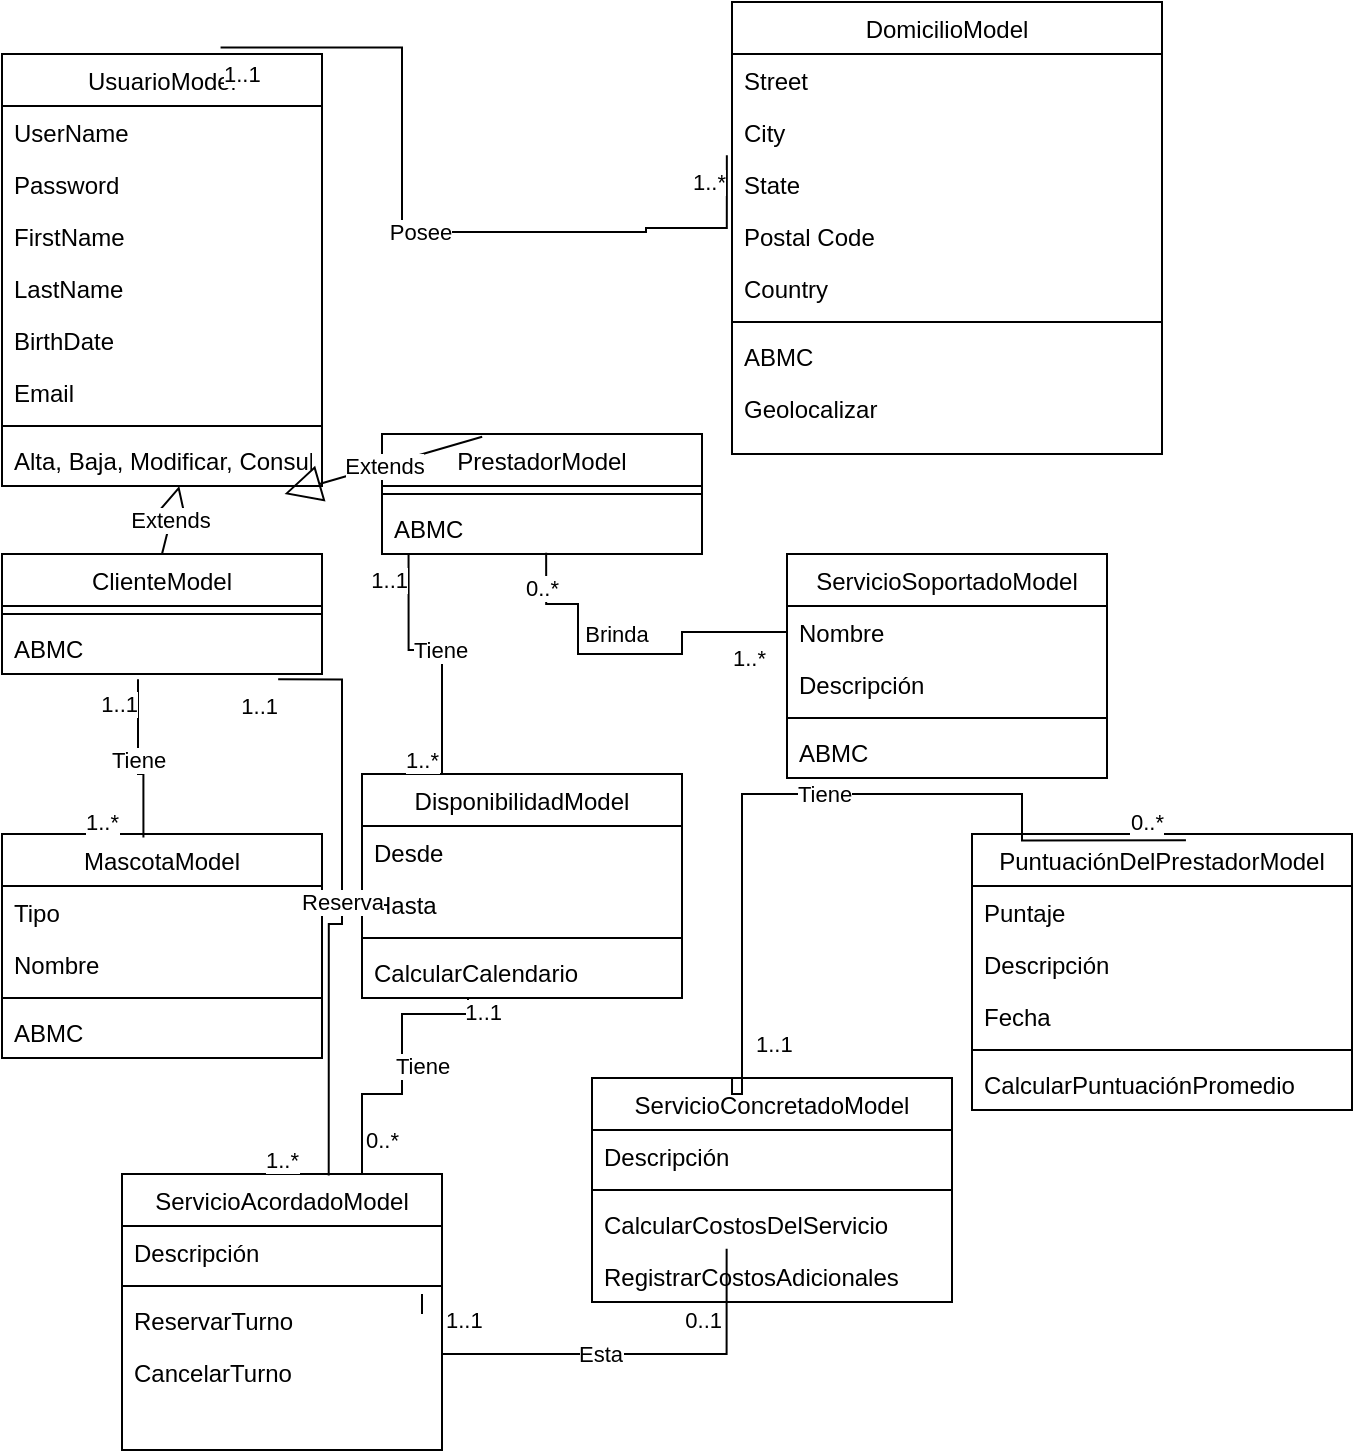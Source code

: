 <mxfile version="20.4.1" type="device"><diagram id="C5RBs43oDa-KdzZeNtuy" name="Page-1"><mxGraphModel dx="782" dy="428" grid="1" gridSize="10" guides="1" tooltips="1" connect="1" arrows="1" fold="1" page="1" pageScale="1" pageWidth="827" pageHeight="1169" math="0" shadow="0"><root><mxCell id="WIyWlLk6GJQsqaUBKTNV-0"/><mxCell id="WIyWlLk6GJQsqaUBKTNV-1" parent="WIyWlLk6GJQsqaUBKTNV-0"/><mxCell id="zkfFHV4jXpPFQw0GAbJ--0" value="UsuarioModel" style="swimlane;fontStyle=0;align=center;verticalAlign=top;childLayout=stackLayout;horizontal=1;startSize=26;horizontalStack=0;resizeParent=1;resizeLast=0;collapsible=1;marginBottom=0;rounded=0;shadow=0;strokeWidth=1;" parent="WIyWlLk6GJQsqaUBKTNV-1" vertex="1"><mxGeometry x="10" y="30" width="160" height="216" as="geometry"><mxRectangle x="230" y="140" width="160" height="26" as="alternateBounds"/></mxGeometry></mxCell><mxCell id="zkfFHV4jXpPFQw0GAbJ--1" value="UserName" style="text;align=left;verticalAlign=top;spacingLeft=4;spacingRight=4;overflow=hidden;rotatable=0;points=[[0,0.5],[1,0.5]];portConstraint=eastwest;" parent="zkfFHV4jXpPFQw0GAbJ--0" vertex="1"><mxGeometry y="26" width="160" height="26" as="geometry"/></mxCell><mxCell id="zkfFHV4jXpPFQw0GAbJ--2" value="Password" style="text;align=left;verticalAlign=top;spacingLeft=4;spacingRight=4;overflow=hidden;rotatable=0;points=[[0,0.5],[1,0.5]];portConstraint=eastwest;rounded=0;shadow=0;html=0;" parent="zkfFHV4jXpPFQw0GAbJ--0" vertex="1"><mxGeometry y="52" width="160" height="26" as="geometry"/></mxCell><mxCell id="zkfFHV4jXpPFQw0GAbJ--3" value="FirstName" style="text;align=left;verticalAlign=top;spacingLeft=4;spacingRight=4;overflow=hidden;rotatable=0;points=[[0,0.5],[1,0.5]];portConstraint=eastwest;rounded=0;shadow=0;html=0;" parent="zkfFHV4jXpPFQw0GAbJ--0" vertex="1"><mxGeometry y="78" width="160" height="26" as="geometry"/></mxCell><mxCell id="WmyfYpOUE0SaWTc6hGe5-121" value="LastName" style="text;align=left;verticalAlign=top;spacingLeft=4;spacingRight=4;overflow=hidden;rotatable=0;points=[[0,0.5],[1,0.5]];portConstraint=eastwest;rounded=0;shadow=0;html=0;" vertex="1" parent="zkfFHV4jXpPFQw0GAbJ--0"><mxGeometry y="104" width="160" height="26" as="geometry"/></mxCell><mxCell id="WmyfYpOUE0SaWTc6hGe5-120" value="BirthDate" style="text;align=left;verticalAlign=top;spacingLeft=4;spacingRight=4;overflow=hidden;rotatable=0;points=[[0,0.5],[1,0.5]];portConstraint=eastwest;rounded=0;shadow=0;html=0;" vertex="1" parent="zkfFHV4jXpPFQw0GAbJ--0"><mxGeometry y="130" width="160" height="26" as="geometry"/></mxCell><mxCell id="WmyfYpOUE0SaWTc6hGe5-122" value="Email " style="text;align=left;verticalAlign=top;spacingLeft=4;spacingRight=4;overflow=hidden;rotatable=0;points=[[0,0.5],[1,0.5]];portConstraint=eastwest;rounded=0;shadow=0;html=0;" vertex="1" parent="zkfFHV4jXpPFQw0GAbJ--0"><mxGeometry y="156" width="160" height="26" as="geometry"/></mxCell><mxCell id="zkfFHV4jXpPFQw0GAbJ--4" value="" style="line;html=1;strokeWidth=1;align=left;verticalAlign=middle;spacingTop=-1;spacingLeft=3;spacingRight=3;rotatable=0;labelPosition=right;points=[];portConstraint=eastwest;" parent="zkfFHV4jXpPFQw0GAbJ--0" vertex="1"><mxGeometry y="182" width="160" height="8" as="geometry"/></mxCell><mxCell id="zkfFHV4jXpPFQw0GAbJ--5" value="Alta, Baja, Modificar, Consultar" style="text;align=left;verticalAlign=top;spacingLeft=4;spacingRight=4;overflow=hidden;rotatable=0;points=[[0,0.5],[1,0.5]];portConstraint=eastwest;" parent="zkfFHV4jXpPFQw0GAbJ--0" vertex="1"><mxGeometry y="190" width="160" height="26" as="geometry"/></mxCell><mxCell id="zkfFHV4jXpPFQw0GAbJ--17" value="DomicilioModel" style="swimlane;fontStyle=0;align=center;verticalAlign=top;childLayout=stackLayout;horizontal=1;startSize=26;horizontalStack=0;resizeParent=1;resizeLast=0;collapsible=1;marginBottom=0;rounded=0;shadow=0;strokeWidth=1;" parent="WIyWlLk6GJQsqaUBKTNV-1" vertex="1"><mxGeometry x="375" y="4" width="215" height="226" as="geometry"><mxRectangle x="550" y="140" width="160" height="26" as="alternateBounds"/></mxGeometry></mxCell><mxCell id="zkfFHV4jXpPFQw0GAbJ--18" value="Street" style="text;align=left;verticalAlign=top;spacingLeft=4;spacingRight=4;overflow=hidden;rotatable=0;points=[[0,0.5],[1,0.5]];portConstraint=eastwest;" parent="zkfFHV4jXpPFQw0GAbJ--17" vertex="1"><mxGeometry y="26" width="215" height="26" as="geometry"/></mxCell><mxCell id="zkfFHV4jXpPFQw0GAbJ--19" value="City" style="text;align=left;verticalAlign=top;spacingLeft=4;spacingRight=4;overflow=hidden;rotatable=0;points=[[0,0.5],[1,0.5]];portConstraint=eastwest;rounded=0;shadow=0;html=0;" parent="zkfFHV4jXpPFQw0GAbJ--17" vertex="1"><mxGeometry y="52" width="215" height="26" as="geometry"/></mxCell><mxCell id="zkfFHV4jXpPFQw0GAbJ--20" value="State" style="text;align=left;verticalAlign=top;spacingLeft=4;spacingRight=4;overflow=hidden;rotatable=0;points=[[0,0.5],[1,0.5]];portConstraint=eastwest;rounded=0;shadow=0;html=0;" parent="zkfFHV4jXpPFQw0GAbJ--17" vertex="1"><mxGeometry y="78" width="215" height="26" as="geometry"/></mxCell><mxCell id="zkfFHV4jXpPFQw0GAbJ--21" value="Postal Code" style="text;align=left;verticalAlign=top;spacingLeft=4;spacingRight=4;overflow=hidden;rotatable=0;points=[[0,0.5],[1,0.5]];portConstraint=eastwest;rounded=0;shadow=0;html=0;" parent="zkfFHV4jXpPFQw0GAbJ--17" vertex="1"><mxGeometry y="104" width="215" height="26" as="geometry"/></mxCell><mxCell id="zkfFHV4jXpPFQw0GAbJ--22" value="Country" style="text;align=left;verticalAlign=top;spacingLeft=4;spacingRight=4;overflow=hidden;rotatable=0;points=[[0,0.5],[1,0.5]];portConstraint=eastwest;rounded=0;shadow=0;html=0;" parent="zkfFHV4jXpPFQw0GAbJ--17" vertex="1"><mxGeometry y="130" width="215" height="26" as="geometry"/></mxCell><mxCell id="zkfFHV4jXpPFQw0GAbJ--23" value="" style="line;html=1;strokeWidth=1;align=left;verticalAlign=middle;spacingTop=-1;spacingLeft=3;spacingRight=3;rotatable=0;labelPosition=right;points=[];portConstraint=eastwest;" parent="zkfFHV4jXpPFQw0GAbJ--17" vertex="1"><mxGeometry y="156" width="215" height="8" as="geometry"/></mxCell><mxCell id="zkfFHV4jXpPFQw0GAbJ--24" value="ABMC" style="text;align=left;verticalAlign=top;spacingLeft=4;spacingRight=4;overflow=hidden;rotatable=0;points=[[0,0.5],[1,0.5]];portConstraint=eastwest;" parent="zkfFHV4jXpPFQw0GAbJ--17" vertex="1"><mxGeometry y="164" width="215" height="26" as="geometry"/></mxCell><mxCell id="WmyfYpOUE0SaWTc6hGe5-126" value="Geolocalizar" style="text;align=left;verticalAlign=top;spacingLeft=4;spacingRight=4;overflow=hidden;rotatable=0;points=[[0,0.5],[1,0.5]];portConstraint=eastwest;" vertex="1" parent="zkfFHV4jXpPFQw0GAbJ--17"><mxGeometry y="190" width="215" height="26" as="geometry"/></mxCell><mxCell id="WmyfYpOUE0SaWTc6hGe5-4" value="ServicioAcordadoModel" style="swimlane;fontStyle=0;align=center;verticalAlign=top;childLayout=stackLayout;horizontal=1;startSize=26;horizontalStack=0;resizeParent=1;resizeLast=0;collapsible=1;marginBottom=0;rounded=0;shadow=0;strokeWidth=1;" vertex="1" parent="WIyWlLk6GJQsqaUBKTNV-1"><mxGeometry x="70" y="590" width="160" height="138" as="geometry"><mxRectangle x="130" y="380" width="160" height="26" as="alternateBounds"/></mxGeometry></mxCell><mxCell id="WmyfYpOUE0SaWTc6hGe5-6" value="Descripción" style="text;align=left;verticalAlign=top;spacingLeft=4;spacingRight=4;overflow=hidden;rotatable=0;points=[[0,0.5],[1,0.5]];portConstraint=eastwest;rounded=0;shadow=0;html=0;" vertex="1" parent="WmyfYpOUE0SaWTc6hGe5-4"><mxGeometry y="26" width="160" height="26" as="geometry"/></mxCell><mxCell id="WmyfYpOUE0SaWTc6hGe5-7" value="" style="line;html=1;strokeWidth=1;align=left;verticalAlign=middle;spacingTop=-1;spacingLeft=3;spacingRight=3;rotatable=0;labelPosition=right;points=[];portConstraint=eastwest;" vertex="1" parent="WmyfYpOUE0SaWTc6hGe5-4"><mxGeometry y="52" width="160" height="8" as="geometry"/></mxCell><mxCell id="WmyfYpOUE0SaWTc6hGe5-131" value="ReservarTurno" style="text;strokeColor=none;fillColor=none;align=left;verticalAlign=top;spacingLeft=4;spacingRight=4;overflow=hidden;rotatable=0;points=[[0,0.5],[1,0.5]];portConstraint=eastwest;" vertex="1" parent="WmyfYpOUE0SaWTc6hGe5-4"><mxGeometry y="60" width="160" height="26" as="geometry"/></mxCell><mxCell id="WmyfYpOUE0SaWTc6hGe5-8" value="CancelarTurno" style="text;align=left;verticalAlign=top;spacingLeft=4;spacingRight=4;overflow=hidden;rotatable=0;points=[[0,0.5],[1,0.5]];portConstraint=eastwest;fontStyle=0" vertex="1" parent="WmyfYpOUE0SaWTc6hGe5-4"><mxGeometry y="86" width="160" height="26" as="geometry"/></mxCell><mxCell id="WmyfYpOUE0SaWTc6hGe5-10" value="MascotaModel" style="swimlane;fontStyle=0;align=center;verticalAlign=top;childLayout=stackLayout;horizontal=1;startSize=26;horizontalStack=0;resizeParent=1;resizeParentMax=0;resizeLast=0;collapsible=1;marginBottom=0;" vertex="1" parent="WIyWlLk6GJQsqaUBKTNV-1"><mxGeometry x="10" y="420" width="160" height="112" as="geometry"/></mxCell><mxCell id="WmyfYpOUE0SaWTc6hGe5-11" value="Tipo" style="text;strokeColor=none;fillColor=none;align=left;verticalAlign=top;spacingLeft=4;spacingRight=4;overflow=hidden;rotatable=0;points=[[0,0.5],[1,0.5]];portConstraint=eastwest;" vertex="1" parent="WmyfYpOUE0SaWTc6hGe5-10"><mxGeometry y="26" width="160" height="26" as="geometry"/></mxCell><mxCell id="WmyfYpOUE0SaWTc6hGe5-128" value="Nombre" style="text;strokeColor=none;fillColor=none;align=left;verticalAlign=top;spacingLeft=4;spacingRight=4;overflow=hidden;rotatable=0;points=[[0,0.5],[1,0.5]];portConstraint=eastwest;" vertex="1" parent="WmyfYpOUE0SaWTc6hGe5-10"><mxGeometry y="52" width="160" height="26" as="geometry"/></mxCell><mxCell id="WmyfYpOUE0SaWTc6hGe5-12" value="" style="line;strokeWidth=1;fillColor=none;align=left;verticalAlign=middle;spacingTop=-1;spacingLeft=3;spacingRight=3;rotatable=0;labelPosition=right;points=[];portConstraint=eastwest;strokeColor=inherit;" vertex="1" parent="WmyfYpOUE0SaWTc6hGe5-10"><mxGeometry y="78" width="160" height="8" as="geometry"/></mxCell><mxCell id="WmyfYpOUE0SaWTc6hGe5-13" value="ABMC" style="text;strokeColor=none;fillColor=none;align=left;verticalAlign=top;spacingLeft=4;spacingRight=4;overflow=hidden;rotatable=0;points=[[0,0.5],[1,0.5]];portConstraint=eastwest;" vertex="1" parent="WmyfYpOUE0SaWTc6hGe5-10"><mxGeometry y="86" width="160" height="26" as="geometry"/></mxCell><mxCell id="WmyfYpOUE0SaWTc6hGe5-14" value="DisponibilidadModel" style="swimlane;fontStyle=0;align=center;verticalAlign=top;childLayout=stackLayout;horizontal=1;startSize=26;horizontalStack=0;resizeParent=1;resizeParentMax=0;resizeLast=0;collapsible=1;marginBottom=0;" vertex="1" parent="WIyWlLk6GJQsqaUBKTNV-1"><mxGeometry x="190" y="390" width="160" height="112" as="geometry"/></mxCell><mxCell id="WmyfYpOUE0SaWTc6hGe5-15" value="Desde" style="text;strokeColor=none;fillColor=none;align=left;verticalAlign=top;spacingLeft=4;spacingRight=4;overflow=hidden;rotatable=0;points=[[0,0.5],[1,0.5]];portConstraint=eastwest;" vertex="1" parent="WmyfYpOUE0SaWTc6hGe5-14"><mxGeometry y="26" width="160" height="26" as="geometry"/></mxCell><mxCell id="WmyfYpOUE0SaWTc6hGe5-130" value="Hasta" style="text;strokeColor=none;fillColor=none;align=left;verticalAlign=top;spacingLeft=4;spacingRight=4;overflow=hidden;rotatable=0;points=[[0,0.5],[1,0.5]];portConstraint=eastwest;" vertex="1" parent="WmyfYpOUE0SaWTc6hGe5-14"><mxGeometry y="52" width="160" height="26" as="geometry"/></mxCell><mxCell id="WmyfYpOUE0SaWTc6hGe5-16" value="" style="line;strokeWidth=1;fillColor=none;align=left;verticalAlign=middle;spacingTop=-1;spacingLeft=3;spacingRight=3;rotatable=0;labelPosition=right;points=[];portConstraint=eastwest;strokeColor=inherit;" vertex="1" parent="WmyfYpOUE0SaWTc6hGe5-14"><mxGeometry y="78" width="160" height="8" as="geometry"/></mxCell><mxCell id="WmyfYpOUE0SaWTc6hGe5-17" value="CalcularCalendario" style="text;strokeColor=none;fillColor=none;align=left;verticalAlign=top;spacingLeft=4;spacingRight=4;overflow=hidden;rotatable=0;points=[[0,0.5],[1,0.5]];portConstraint=eastwest;" vertex="1" parent="WmyfYpOUE0SaWTc6hGe5-14"><mxGeometry y="86" width="160" height="26" as="geometry"/></mxCell><mxCell id="WmyfYpOUE0SaWTc6hGe5-22" value="ServicioConcretadoModel" style="swimlane;fontStyle=0;align=center;verticalAlign=top;childLayout=stackLayout;horizontal=1;startSize=26;horizontalStack=0;resizeParent=1;resizeParentMax=0;resizeLast=0;collapsible=1;marginBottom=0;" vertex="1" parent="WIyWlLk6GJQsqaUBKTNV-1"><mxGeometry x="305" y="542" width="180" height="112" as="geometry"/></mxCell><mxCell id="WmyfYpOUE0SaWTc6hGe5-23" value="Descripción" style="text;strokeColor=none;fillColor=none;align=left;verticalAlign=top;spacingLeft=4;spacingRight=4;overflow=hidden;rotatable=0;points=[[0,0.5],[1,0.5]];portConstraint=eastwest;" vertex="1" parent="WmyfYpOUE0SaWTc6hGe5-22"><mxGeometry y="26" width="180" height="26" as="geometry"/></mxCell><mxCell id="WmyfYpOUE0SaWTc6hGe5-24" value="" style="line;strokeWidth=1;fillColor=none;align=left;verticalAlign=middle;spacingTop=-1;spacingLeft=3;spacingRight=3;rotatable=0;labelPosition=right;points=[];portConstraint=eastwest;strokeColor=inherit;" vertex="1" parent="WmyfYpOUE0SaWTc6hGe5-22"><mxGeometry y="52" width="180" height="8" as="geometry"/></mxCell><mxCell id="WmyfYpOUE0SaWTc6hGe5-25" value="CalcularCostosDelServicio" style="text;strokeColor=none;fillColor=none;align=left;verticalAlign=top;spacingLeft=4;spacingRight=4;overflow=hidden;rotatable=0;points=[[0,0.5],[1,0.5]];portConstraint=eastwest;" vertex="1" parent="WmyfYpOUE0SaWTc6hGe5-22"><mxGeometry y="60" width="180" height="26" as="geometry"/></mxCell><mxCell id="WmyfYpOUE0SaWTc6hGe5-135" value="RegistrarCostosAdicionales" style="text;strokeColor=none;fillColor=none;align=left;verticalAlign=top;spacingLeft=4;spacingRight=4;overflow=hidden;rotatable=0;points=[[0,0.5],[1,0.5]];portConstraint=eastwest;" vertex="1" parent="WmyfYpOUE0SaWTc6hGe5-22"><mxGeometry y="86" width="180" height="26" as="geometry"/></mxCell><mxCell id="WmyfYpOUE0SaWTc6hGe5-26" value="ServicioSoportadoModel" style="swimlane;fontStyle=0;align=center;verticalAlign=top;childLayout=stackLayout;horizontal=1;startSize=26;horizontalStack=0;resizeParent=1;resizeParentMax=0;resizeLast=0;collapsible=1;marginBottom=0;" vertex="1" parent="WIyWlLk6GJQsqaUBKTNV-1"><mxGeometry x="402.5" y="280" width="160" height="112" as="geometry"/></mxCell><mxCell id="WmyfYpOUE0SaWTc6hGe5-27" value="Nombre" style="text;strokeColor=none;fillColor=none;align=left;verticalAlign=top;spacingLeft=4;spacingRight=4;overflow=hidden;rotatable=0;points=[[0,0.5],[1,0.5]];portConstraint=eastwest;" vertex="1" parent="WmyfYpOUE0SaWTc6hGe5-26"><mxGeometry y="26" width="160" height="26" as="geometry"/></mxCell><mxCell id="WmyfYpOUE0SaWTc6hGe5-127" value="Descripción" style="text;strokeColor=none;fillColor=none;align=left;verticalAlign=top;spacingLeft=4;spacingRight=4;overflow=hidden;rotatable=0;points=[[0,0.5],[1,0.5]];portConstraint=eastwest;" vertex="1" parent="WmyfYpOUE0SaWTc6hGe5-26"><mxGeometry y="52" width="160" height="26" as="geometry"/></mxCell><mxCell id="WmyfYpOUE0SaWTc6hGe5-28" value="" style="line;strokeWidth=1;fillColor=none;align=left;verticalAlign=middle;spacingTop=-1;spacingLeft=3;spacingRight=3;rotatable=0;labelPosition=right;points=[];portConstraint=eastwest;strokeColor=inherit;" vertex="1" parent="WmyfYpOUE0SaWTc6hGe5-26"><mxGeometry y="78" width="160" height="8" as="geometry"/></mxCell><mxCell id="WmyfYpOUE0SaWTc6hGe5-29" value="ABMC" style="text;strokeColor=none;fillColor=none;align=left;verticalAlign=top;spacingLeft=4;spacingRight=4;overflow=hidden;rotatable=0;points=[[0,0.5],[1,0.5]];portConstraint=eastwest;" vertex="1" parent="WmyfYpOUE0SaWTc6hGe5-26"><mxGeometry y="86" width="160" height="26" as="geometry"/></mxCell><mxCell id="WmyfYpOUE0SaWTc6hGe5-76" value="Posee" style="endArrow=none;html=1;endSize=12;startArrow=none;startSize=14;startFill=0;edgeStyle=orthogonalEdgeStyle;rounded=0;strokeColor=default;endFill=0;entryX=-0.012;entryY=-0.051;entryDx=0;entryDy=0;entryPerimeter=0;exitX=0.683;exitY=-0.015;exitDx=0;exitDy=0;exitPerimeter=0;" edge="1" parent="WIyWlLk6GJQsqaUBKTNV-1" source="zkfFHV4jXpPFQw0GAbJ--0" target="zkfFHV4jXpPFQw0GAbJ--20"><mxGeometry relative="1" as="geometry"><mxPoint x="190" y="118.5" as="sourcePoint"/><mxPoint x="300" y="119" as="targetPoint"/><Array as="points"><mxPoint x="210" y="27"/><mxPoint x="210" y="119"/><mxPoint x="332" y="119"/><mxPoint x="332" y="117"/></Array></mxGeometry></mxCell><mxCell id="WmyfYpOUE0SaWTc6hGe5-77" value="1..1" style="edgeLabel;resizable=0;html=1;align=left;verticalAlign=top;" connectable="0" vertex="1" parent="WmyfYpOUE0SaWTc6hGe5-76"><mxGeometry x="-1" relative="1" as="geometry"/></mxCell><mxCell id="WmyfYpOUE0SaWTc6hGe5-78" value="1..*" style="edgeLabel;resizable=0;html=1;align=right;verticalAlign=top;" connectable="0" vertex="1" parent="WmyfYpOUE0SaWTc6hGe5-76"><mxGeometry x="1" relative="1" as="geometry"/></mxCell><mxCell id="WmyfYpOUE0SaWTc6hGe5-80" value="PrestadorModel" style="swimlane;fontStyle=0;align=center;verticalAlign=top;childLayout=stackLayout;horizontal=1;startSize=26;horizontalStack=0;resizeParent=1;resizeParentMax=0;resizeLast=0;collapsible=1;marginBottom=0;" vertex="1" parent="WIyWlLk6GJQsqaUBKTNV-1"><mxGeometry x="200" y="220" width="160" height="60" as="geometry"/></mxCell><mxCell id="WmyfYpOUE0SaWTc6hGe5-82" value="" style="line;strokeWidth=1;fillColor=none;align=left;verticalAlign=middle;spacingTop=-1;spacingLeft=3;spacingRight=3;rotatable=0;labelPosition=right;points=[];portConstraint=eastwest;strokeColor=inherit;" vertex="1" parent="WmyfYpOUE0SaWTc6hGe5-80"><mxGeometry y="26" width="160" height="8" as="geometry"/></mxCell><mxCell id="WmyfYpOUE0SaWTc6hGe5-83" value="ABMC" style="text;strokeColor=none;fillColor=none;align=left;verticalAlign=top;spacingLeft=4;spacingRight=4;overflow=hidden;rotatable=0;points=[[0,0.5],[1,0.5]];portConstraint=eastwest;" vertex="1" parent="WmyfYpOUE0SaWTc6hGe5-80"><mxGeometry y="34" width="160" height="26" as="geometry"/></mxCell><mxCell id="WmyfYpOUE0SaWTc6hGe5-84" value="ClienteModel" style="swimlane;fontStyle=0;align=center;verticalAlign=top;childLayout=stackLayout;horizontal=1;startSize=26;horizontalStack=0;resizeParent=1;resizeParentMax=0;resizeLast=0;collapsible=1;marginBottom=0;" vertex="1" parent="WIyWlLk6GJQsqaUBKTNV-1"><mxGeometry x="10" y="280" width="160" height="60" as="geometry"/></mxCell><mxCell id="WmyfYpOUE0SaWTc6hGe5-86" value="" style="line;strokeWidth=1;fillColor=none;align=left;verticalAlign=middle;spacingTop=-1;spacingLeft=3;spacingRight=3;rotatable=0;labelPosition=right;points=[];portConstraint=eastwest;strokeColor=inherit;" vertex="1" parent="WmyfYpOUE0SaWTc6hGe5-84"><mxGeometry y="26" width="160" height="8" as="geometry"/></mxCell><mxCell id="WmyfYpOUE0SaWTc6hGe5-87" value="ABMC" style="text;strokeColor=none;fillColor=none;align=left;verticalAlign=top;spacingLeft=4;spacingRight=4;overflow=hidden;rotatable=0;points=[[0,0.5],[1,0.5]];portConstraint=eastwest;" vertex="1" parent="WmyfYpOUE0SaWTc6hGe5-84"><mxGeometry y="34" width="160" height="26" as="geometry"/></mxCell><mxCell id="WmyfYpOUE0SaWTc6hGe5-88" value="Extends" style="endArrow=block;endSize=16;endFill=0;html=1;rounded=0;strokeColor=default;exitX=0.5;exitY=0;exitDx=0;exitDy=0;entryX=0.554;entryY=1;entryDx=0;entryDy=0;entryPerimeter=0;" edge="1" parent="WIyWlLk6GJQsqaUBKTNV-1" source="WmyfYpOUE0SaWTc6hGe5-84" target="zkfFHV4jXpPFQw0GAbJ--5"><mxGeometry width="160" relative="1" as="geometry"><mxPoint x="30" y="246" as="sourcePoint"/><mxPoint x="190" y="246" as="targetPoint"/><mxPoint as="offset"/></mxGeometry></mxCell><mxCell id="WmyfYpOUE0SaWTc6hGe5-89" value="Extends" style="endArrow=block;endSize=16;endFill=0;html=1;rounded=0;strokeColor=default;exitX=0.313;exitY=0.023;exitDx=0;exitDy=0;exitPerimeter=0;entryX=0.883;entryY=1.154;entryDx=0;entryDy=0;entryPerimeter=0;" edge="1" parent="WIyWlLk6GJQsqaUBKTNV-1" source="WmyfYpOUE0SaWTc6hGe5-80" target="zkfFHV4jXpPFQw0GAbJ--5"><mxGeometry width="160" relative="1" as="geometry"><mxPoint x="200" y="200" as="sourcePoint"/><mxPoint x="180" y="180" as="targetPoint"/></mxGeometry></mxCell><mxCell id="WmyfYpOUE0SaWTc6hGe5-90" value="Tiene" style="endArrow=none;html=1;endSize=12;startArrow=none;startSize=14;startFill=0;edgeStyle=orthogonalEdgeStyle;rounded=0;strokeColor=default;entryX=0.083;entryY=1;entryDx=0;entryDy=0;entryPerimeter=0;endFill=0;" edge="1" parent="WIyWlLk6GJQsqaUBKTNV-1" source="WmyfYpOUE0SaWTc6hGe5-14" target="WmyfYpOUE0SaWTc6hGe5-83"><mxGeometry relative="1" as="geometry"><mxPoint x="80" y="340" as="sourcePoint"/><mxPoint x="210" y="330" as="targetPoint"/><Array as="points"><mxPoint x="230" y="328"/><mxPoint x="213" y="328"/></Array></mxGeometry></mxCell><mxCell id="WmyfYpOUE0SaWTc6hGe5-91" value="1..*" style="edgeLabel;resizable=0;html=1;align=left;verticalAlign=top;" connectable="0" vertex="1" parent="WmyfYpOUE0SaWTc6hGe5-90"><mxGeometry x="-1" relative="1" as="geometry"><mxPoint x="-20" y="-20" as="offset"/></mxGeometry></mxCell><mxCell id="WmyfYpOUE0SaWTc6hGe5-92" value="1..1" style="edgeLabel;resizable=0;html=1;align=right;verticalAlign=top;" connectable="0" vertex="1" parent="WmyfYpOUE0SaWTc6hGe5-90"><mxGeometry x="1" relative="1" as="geometry"/></mxCell><mxCell id="WmyfYpOUE0SaWTc6hGe5-100" value="Tiene" style="endArrow=none;html=1;endSize=12;startArrow=none;startSize=14;startFill=0;edgeStyle=orthogonalEdgeStyle;rounded=0;strokeColor=default;endFill=0;entryX=0.425;entryY=1.103;entryDx=0;entryDy=0;entryPerimeter=0;exitX=0.442;exitY=0.016;exitDx=0;exitDy=0;exitPerimeter=0;" edge="1" parent="WIyWlLk6GJQsqaUBKTNV-1" source="WmyfYpOUE0SaWTc6hGe5-10" target="WmyfYpOUE0SaWTc6hGe5-87"><mxGeometry relative="1" as="geometry"><mxPoint x="80" y="330" as="sourcePoint"/><mxPoint x="263.08" y="328.174" as="targetPoint"/><Array as="points"><mxPoint x="81" y="390"/><mxPoint x="78" y="390"/></Array></mxGeometry></mxCell><mxCell id="WmyfYpOUE0SaWTc6hGe5-101" value="1..*" style="edgeLabel;resizable=0;html=1;align=left;verticalAlign=top;rotation=0;" connectable="0" vertex="1" parent="WmyfYpOUE0SaWTc6hGe5-100"><mxGeometry x="-1" relative="1" as="geometry"><mxPoint x="-31" y="-21" as="offset"/></mxGeometry></mxCell><mxCell id="WmyfYpOUE0SaWTc6hGe5-102" value="1..1" style="edgeLabel;resizable=0;html=1;align=right;verticalAlign=top;" connectable="0" vertex="1" parent="WmyfYpOUE0SaWTc6hGe5-100"><mxGeometry x="1" relative="1" as="geometry"/></mxCell><mxCell id="WmyfYpOUE0SaWTc6hGe5-103" value="Tiene" style="endArrow=none;html=1;endSize=12;startArrow=none;startSize=14;startFill=0;edgeStyle=orthogonalEdgeStyle;rounded=0;strokeColor=default;exitX=0.75;exitY=0;exitDx=0;exitDy=0;endFill=0;" edge="1" parent="WIyWlLk6GJQsqaUBKTNV-1" source="WmyfYpOUE0SaWTc6hGe5-4" target="WmyfYpOUE0SaWTc6hGe5-17"><mxGeometry x="0.059" y="-10" relative="1" as="geometry"><mxPoint x="210" y="550" as="sourcePoint"/><mxPoint x="243" y="480" as="targetPoint"/><Array as="points"><mxPoint x="210" y="550"/><mxPoint x="210" y="510"/><mxPoint x="243" y="510"/></Array><mxPoint as="offset"/></mxGeometry></mxCell><mxCell id="WmyfYpOUE0SaWTc6hGe5-104" value="0..*" style="edgeLabel;resizable=0;html=1;align=left;verticalAlign=top;" connectable="0" vertex="1" parent="WmyfYpOUE0SaWTc6hGe5-103"><mxGeometry x="-1" relative="1" as="geometry"><mxPoint y="-30" as="offset"/></mxGeometry></mxCell><mxCell id="WmyfYpOUE0SaWTc6hGe5-105" value="1..1" style="edgeLabel;resizable=0;html=1;align=right;verticalAlign=top;" connectable="0" vertex="1" parent="WmyfYpOUE0SaWTc6hGe5-103"><mxGeometry x="1" relative="1" as="geometry"><mxPoint x="17" y="-6" as="offset"/></mxGeometry></mxCell><mxCell id="WmyfYpOUE0SaWTc6hGe5-106" value="Esta" style="endArrow=none;html=1;endSize=12;startArrow=none;startSize=14;startFill=0;edgeStyle=orthogonalEdgeStyle;rounded=0;strokeColor=default;entryX=0.374;entryY=0.974;entryDx=0;entryDy=0;entryPerimeter=0;endFill=0;" edge="1" parent="WIyWlLk6GJQsqaUBKTNV-1" target="WmyfYpOUE0SaWTc6hGe5-25"><mxGeometry x="-0.03" relative="1" as="geometry"><mxPoint x="230" y="650" as="sourcePoint"/><mxPoint x="380" y="650" as="targetPoint"/><Array as="points"><mxPoint x="230" y="680"/><mxPoint x="372" y="680"/></Array><mxPoint as="offset"/></mxGeometry></mxCell><mxCell id="WmyfYpOUE0SaWTc6hGe5-107" value="1..1" style="edgeLabel;resizable=0;html=1;align=left;verticalAlign=top;" connectable="0" vertex="1" parent="WmyfYpOUE0SaWTc6hGe5-106"><mxGeometry x="-1" relative="1" as="geometry"/></mxCell><mxCell id="WmyfYpOUE0SaWTc6hGe5-108" value="0..1" style="edgeLabel;resizable=0;html=1;align=right;verticalAlign=top;" connectable="0" vertex="1" parent="WmyfYpOUE0SaWTc6hGe5-106"><mxGeometry x="1" relative="1" as="geometry"><mxPoint x="-2" y="23" as="offset"/></mxGeometry></mxCell><mxCell id="WmyfYpOUE0SaWTc6hGe5-109" value="" style="edgeStyle=orthogonalEdgeStyle;rounded=0;orthogonalLoop=1;jettySize=auto;html=1;strokeColor=default;startArrow=none;startFill=0;endArrow=none;endFill=0;" edge="1" parent="WIyWlLk6GJQsqaUBKTNV-1"><mxGeometry relative="1" as="geometry"><mxPoint x="220" y="650" as="sourcePoint"/><mxPoint x="220" y="660" as="targetPoint"/></mxGeometry></mxCell><mxCell id="WmyfYpOUE0SaWTc6hGe5-18" value="PuntuaciónDelPrestadorModel" style="swimlane;fontStyle=0;align=center;verticalAlign=top;childLayout=stackLayout;horizontal=1;startSize=26;horizontalStack=0;resizeParent=1;resizeParentMax=0;resizeLast=0;collapsible=1;marginBottom=0;" vertex="1" parent="WIyWlLk6GJQsqaUBKTNV-1"><mxGeometry x="495" y="420" width="190" height="138" as="geometry"/></mxCell><mxCell id="WmyfYpOUE0SaWTc6hGe5-19" value="Puntaje" style="text;strokeColor=none;fillColor=none;align=left;verticalAlign=top;spacingLeft=4;spacingRight=4;overflow=hidden;rotatable=0;points=[[0,0.5],[1,0.5]];portConstraint=eastwest;" vertex="1" parent="WmyfYpOUE0SaWTc6hGe5-18"><mxGeometry y="26" width="190" height="26" as="geometry"/></mxCell><mxCell id="WmyfYpOUE0SaWTc6hGe5-137" value="Descripción" style="text;strokeColor=none;fillColor=none;align=left;verticalAlign=top;spacingLeft=4;spacingRight=4;overflow=hidden;rotatable=0;points=[[0,0.5],[1,0.5]];portConstraint=eastwest;" vertex="1" parent="WmyfYpOUE0SaWTc6hGe5-18"><mxGeometry y="52" width="190" height="26" as="geometry"/></mxCell><mxCell id="WmyfYpOUE0SaWTc6hGe5-139" value="Fecha" style="text;strokeColor=none;fillColor=none;align=left;verticalAlign=top;spacingLeft=4;spacingRight=4;overflow=hidden;rotatable=0;points=[[0,0.5],[1,0.5]];portConstraint=eastwest;" vertex="1" parent="WmyfYpOUE0SaWTc6hGe5-18"><mxGeometry y="78" width="190" height="26" as="geometry"/></mxCell><mxCell id="WmyfYpOUE0SaWTc6hGe5-20" value="" style="line;strokeWidth=1;fillColor=none;align=left;verticalAlign=middle;spacingTop=-1;spacingLeft=3;spacingRight=3;rotatable=0;labelPosition=right;points=[];portConstraint=eastwest;strokeColor=inherit;" vertex="1" parent="WmyfYpOUE0SaWTc6hGe5-18"><mxGeometry y="104" width="190" height="8" as="geometry"/></mxCell><mxCell id="WmyfYpOUE0SaWTc6hGe5-21" value="CalcularPuntuaciónPromedio" style="text;strokeColor=none;fillColor=none;align=left;verticalAlign=top;spacingLeft=4;spacingRight=4;overflow=hidden;rotatable=0;points=[[0,0.5],[1,0.5]];portConstraint=eastwest;" vertex="1" parent="WmyfYpOUE0SaWTc6hGe5-18"><mxGeometry y="112" width="190" height="26" as="geometry"/></mxCell><mxCell id="WmyfYpOUE0SaWTc6hGe5-114" value="Tiene" style="endArrow=none;html=1;endSize=12;startArrow=none;startSize=14;startFill=0;edgeStyle=orthogonalEdgeStyle;rounded=0;strokeColor=default;exitX=0.389;exitY=0;exitDx=0;exitDy=0;exitPerimeter=0;entryX=0.563;entryY=0.023;entryDx=0;entryDy=0;entryPerimeter=0;endFill=0;" edge="1" parent="WIyWlLk6GJQsqaUBKTNV-1" source="WmyfYpOUE0SaWTc6hGe5-22" target="WmyfYpOUE0SaWTc6hGe5-18"><mxGeometry relative="1" as="geometry"><mxPoint x="254" y="506" as="sourcePoint"/><mxPoint x="510" y="500" as="targetPoint"/><Array as="points"><mxPoint x="380" y="550"/><mxPoint x="380" y="400"/><mxPoint x="520" y="400"/></Array></mxGeometry></mxCell><mxCell id="WmyfYpOUE0SaWTc6hGe5-115" value="1..1" style="edgeLabel;resizable=0;html=1;align=left;verticalAlign=top;" connectable="0" vertex="1" parent="WmyfYpOUE0SaWTc6hGe5-114"><mxGeometry x="-1" relative="1" as="geometry"><mxPoint x="10" y="-30" as="offset"/></mxGeometry></mxCell><mxCell id="WmyfYpOUE0SaWTc6hGe5-116" value="0..*" style="edgeLabel;resizable=0;html=1;align=right;verticalAlign=top;" connectable="0" vertex="1" parent="WmyfYpOUE0SaWTc6hGe5-114"><mxGeometry x="1" relative="1" as="geometry"><mxPoint x="-10" y="-22" as="offset"/></mxGeometry></mxCell><mxCell id="WmyfYpOUE0SaWTc6hGe5-117" value="Brinda" style="endArrow=none;html=1;endSize=12;startArrow=none;startSize=14;startFill=0;edgeStyle=orthogonalEdgeStyle;rounded=0;strokeColor=default;exitX=0.513;exitY=0.974;exitDx=0;exitDy=0;exitPerimeter=0;endFill=0;entryX=0;entryY=0.5;entryDx=0;entryDy=0;" edge="1" parent="WIyWlLk6GJQsqaUBKTNV-1" source="WmyfYpOUE0SaWTc6hGe5-83" target="WmyfYpOUE0SaWTc6hGe5-27"><mxGeometry x="-0.055" y="10" relative="1" as="geometry"><mxPoint x="240" y="330" as="sourcePoint"/><mxPoint x="400" y="330" as="targetPoint"/><Array as="points"><mxPoint x="298" y="305"/><mxPoint x="298" y="330"/><mxPoint x="350" y="330"/><mxPoint x="350" y="319"/></Array><mxPoint as="offset"/></mxGeometry></mxCell><mxCell id="WmyfYpOUE0SaWTc6hGe5-118" value="0..*" style="edgeLabel;resizable=0;html=1;align=left;verticalAlign=top;" connectable="0" vertex="1" parent="WmyfYpOUE0SaWTc6hGe5-117"><mxGeometry x="-1" relative="1" as="geometry"><mxPoint x="-12" y="5" as="offset"/></mxGeometry></mxCell><mxCell id="WmyfYpOUE0SaWTc6hGe5-119" value="1..*" style="edgeLabel;resizable=0;html=1;align=right;verticalAlign=top;" connectable="0" vertex="1" parent="WmyfYpOUE0SaWTc6hGe5-117"><mxGeometry x="1" relative="1" as="geometry"><mxPoint x="-10" as="offset"/></mxGeometry></mxCell><mxCell id="WmyfYpOUE0SaWTc6hGe5-132" value="Reserva" style="endArrow=none;html=1;endSize=12;startArrow=none;startSize=14;startFill=0;edgeStyle=orthogonalEdgeStyle;rounded=0;strokeColor=default;endFill=0;exitX=0.646;exitY=0.005;exitDx=0;exitDy=0;exitPerimeter=0;entryX=0.863;entryY=1.103;entryDx=0;entryDy=0;entryPerimeter=0;" edge="1" parent="WIyWlLk6GJQsqaUBKTNV-1" source="WmyfYpOUE0SaWTc6hGe5-4" target="WmyfYpOUE0SaWTc6hGe5-87"><mxGeometry relative="1" as="geometry"><mxPoint x="100" y="720" as="sourcePoint"/><mxPoint x="260" y="720" as="targetPoint"/></mxGeometry></mxCell><mxCell id="WmyfYpOUE0SaWTc6hGe5-133" value="1..*" style="edgeLabel;resizable=0;html=1;align=left;verticalAlign=top;" connectable="0" vertex="1" parent="WmyfYpOUE0SaWTc6hGe5-132"><mxGeometry x="-1" relative="1" as="geometry"><mxPoint x="-33" y="-21" as="offset"/></mxGeometry></mxCell><mxCell id="WmyfYpOUE0SaWTc6hGe5-134" value="1..1" style="edgeLabel;resizable=0;html=1;align=right;verticalAlign=top;" connectable="0" vertex="1" parent="WmyfYpOUE0SaWTc6hGe5-132"><mxGeometry x="1" relative="1" as="geometry"/></mxCell></root></mxGraphModel></diagram></mxfile>